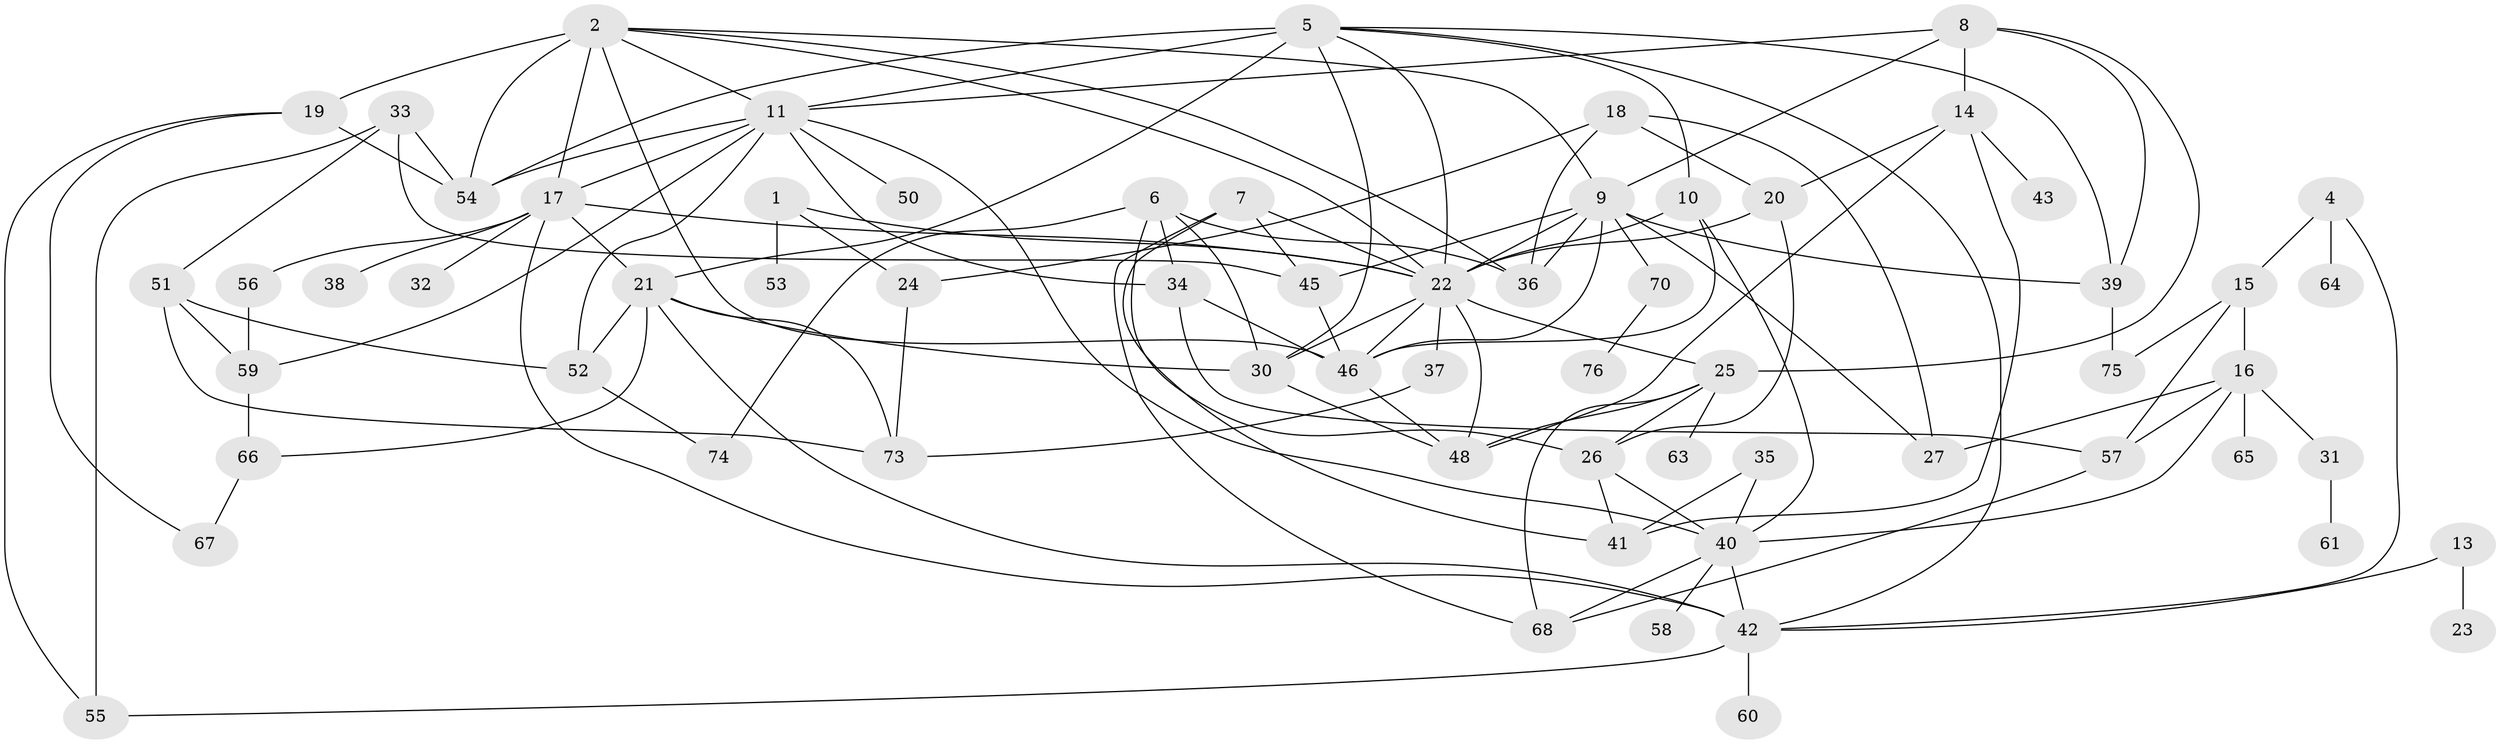 // original degree distribution, {2: 0.26174496644295303, 5: 0.04697986577181208, 0: 0.06040268456375839, 6: 0.04697986577181208, 1: 0.174496644295302, 4: 0.18791946308724833, 3: 0.20134228187919462, 7: 0.020134228187919462}
// Generated by graph-tools (version 1.1) at 2025/33/03/09/25 02:33:33]
// undirected, 65 vertices, 127 edges
graph export_dot {
graph [start="1"]
  node [color=gray90,style=filled];
  1;
  2;
  4;
  5;
  6;
  7;
  8;
  9;
  10;
  11;
  13;
  14;
  15;
  16;
  17;
  18;
  19;
  20;
  21;
  22;
  23;
  24;
  25;
  26;
  27;
  30;
  31;
  32;
  33;
  34;
  35;
  36;
  37;
  38;
  39;
  40;
  41;
  42;
  43;
  45;
  46;
  48;
  50;
  51;
  52;
  53;
  54;
  55;
  56;
  57;
  58;
  59;
  60;
  61;
  63;
  64;
  65;
  66;
  67;
  68;
  70;
  73;
  74;
  75;
  76;
  1 -- 22 [weight=1.0];
  1 -- 24 [weight=1.0];
  1 -- 53 [weight=1.0];
  2 -- 9 [weight=1.0];
  2 -- 11 [weight=1.0];
  2 -- 17 [weight=2.0];
  2 -- 19 [weight=2.0];
  2 -- 22 [weight=1.0];
  2 -- 36 [weight=1.0];
  2 -- 46 [weight=1.0];
  2 -- 54 [weight=1.0];
  4 -- 15 [weight=1.0];
  4 -- 42 [weight=1.0];
  4 -- 64 [weight=1.0];
  5 -- 10 [weight=1.0];
  5 -- 11 [weight=1.0];
  5 -- 21 [weight=1.0];
  5 -- 22 [weight=1.0];
  5 -- 30 [weight=1.0];
  5 -- 39 [weight=1.0];
  5 -- 42 [weight=1.0];
  5 -- 54 [weight=2.0];
  6 -- 26 [weight=1.0];
  6 -- 30 [weight=1.0];
  6 -- 34 [weight=1.0];
  6 -- 36 [weight=1.0];
  6 -- 74 [weight=1.0];
  7 -- 22 [weight=1.0];
  7 -- 41 [weight=1.0];
  7 -- 45 [weight=1.0];
  7 -- 68 [weight=1.0];
  8 -- 9 [weight=1.0];
  8 -- 11 [weight=1.0];
  8 -- 14 [weight=1.0];
  8 -- 25 [weight=1.0];
  8 -- 39 [weight=1.0];
  9 -- 22 [weight=1.0];
  9 -- 27 [weight=1.0];
  9 -- 36 [weight=1.0];
  9 -- 39 [weight=1.0];
  9 -- 45 [weight=1.0];
  9 -- 46 [weight=1.0];
  9 -- 70 [weight=1.0];
  10 -- 22 [weight=1.0];
  10 -- 40 [weight=1.0];
  10 -- 46 [weight=1.0];
  11 -- 17 [weight=1.0];
  11 -- 34 [weight=1.0];
  11 -- 40 [weight=1.0];
  11 -- 50 [weight=1.0];
  11 -- 52 [weight=1.0];
  11 -- 54 [weight=1.0];
  11 -- 59 [weight=1.0];
  13 -- 23 [weight=1.0];
  13 -- 42 [weight=1.0];
  14 -- 20 [weight=1.0];
  14 -- 41 [weight=1.0];
  14 -- 43 [weight=1.0];
  14 -- 48 [weight=1.0];
  15 -- 16 [weight=1.0];
  15 -- 57 [weight=1.0];
  15 -- 75 [weight=1.0];
  16 -- 27 [weight=1.0];
  16 -- 31 [weight=1.0];
  16 -- 40 [weight=1.0];
  16 -- 57 [weight=1.0];
  16 -- 65 [weight=1.0];
  17 -- 21 [weight=1.0];
  17 -- 22 [weight=1.0];
  17 -- 32 [weight=1.0];
  17 -- 38 [weight=1.0];
  17 -- 42 [weight=1.0];
  17 -- 56 [weight=1.0];
  18 -- 20 [weight=1.0];
  18 -- 24 [weight=1.0];
  18 -- 27 [weight=1.0];
  18 -- 36 [weight=1.0];
  19 -- 54 [weight=1.0];
  19 -- 55 [weight=1.0];
  19 -- 67 [weight=1.0];
  20 -- 22 [weight=1.0];
  20 -- 26 [weight=1.0];
  21 -- 30 [weight=1.0];
  21 -- 42 [weight=1.0];
  21 -- 52 [weight=1.0];
  21 -- 66 [weight=1.0];
  21 -- 73 [weight=1.0];
  22 -- 25 [weight=1.0];
  22 -- 30 [weight=1.0];
  22 -- 37 [weight=1.0];
  22 -- 46 [weight=1.0];
  22 -- 48 [weight=1.0];
  24 -- 73 [weight=1.0];
  25 -- 26 [weight=1.0];
  25 -- 48 [weight=1.0];
  25 -- 63 [weight=1.0];
  25 -- 68 [weight=1.0];
  26 -- 40 [weight=1.0];
  26 -- 41 [weight=1.0];
  30 -- 48 [weight=1.0];
  31 -- 61 [weight=1.0];
  33 -- 45 [weight=1.0];
  33 -- 51 [weight=1.0];
  33 -- 54 [weight=1.0];
  33 -- 55 [weight=1.0];
  34 -- 46 [weight=1.0];
  34 -- 57 [weight=1.0];
  35 -- 40 [weight=1.0];
  35 -- 41 [weight=1.0];
  37 -- 73 [weight=1.0];
  39 -- 75 [weight=1.0];
  40 -- 42 [weight=1.0];
  40 -- 58 [weight=1.0];
  40 -- 68 [weight=1.0];
  42 -- 55 [weight=1.0];
  42 -- 60 [weight=1.0];
  45 -- 46 [weight=1.0];
  46 -- 48 [weight=1.0];
  51 -- 52 [weight=1.0];
  51 -- 59 [weight=1.0];
  51 -- 73 [weight=1.0];
  52 -- 74 [weight=1.0];
  56 -- 59 [weight=1.0];
  57 -- 68 [weight=1.0];
  59 -- 66 [weight=1.0];
  66 -- 67 [weight=1.0];
  70 -- 76 [weight=1.0];
}
